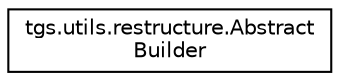 digraph "Graphical Class Hierarchy"
{
  edge [fontname="Helvetica",fontsize="10",labelfontname="Helvetica",labelfontsize="10"];
  node [fontname="Helvetica",fontsize="10",shape=record];
  rankdir="LR";
  Node0 [label="tgs.utils.restructure.Abstract\lBuilder",height=0.2,width=0.4,color="black", fillcolor="white", style="filled",URL="$classtgs_1_1utils_1_1restructure_1_1AbstractBuilder.html"];
}
